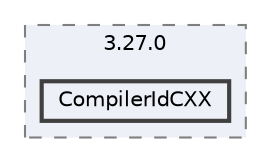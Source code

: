 digraph "E:/Code/Skola/Su/CProg/CProg-Project/cmake-build-debug-coverage/CMakeFiles/3.27.0/CompilerIdCXX"
{
 // LATEX_PDF_SIZE
  bgcolor="transparent";
  edge [fontname=Helvetica,fontsize=10,labelfontname=Helvetica,labelfontsize=10];
  node [fontname=Helvetica,fontsize=10,shape=box,height=0.2,width=0.4];
  compound=true
  subgraph clusterdir_2c4f373ff0b9c95d00337d908ebcd8cc {
    graph [ bgcolor="#edf0f7", pencolor="grey50", label="3.27.0", fontname=Helvetica,fontsize=10 style="filled,dashed", URL="dir_2c4f373ff0b9c95d00337d908ebcd8cc.html",tooltip=""]
  dir_ed93d175627118c9fb6a61d45e062c08 [label="CompilerIdCXX", fillcolor="#edf0f7", color="grey25", style="filled,bold", URL="dir_ed93d175627118c9fb6a61d45e062c08.html",tooltip=""];
  }
}
